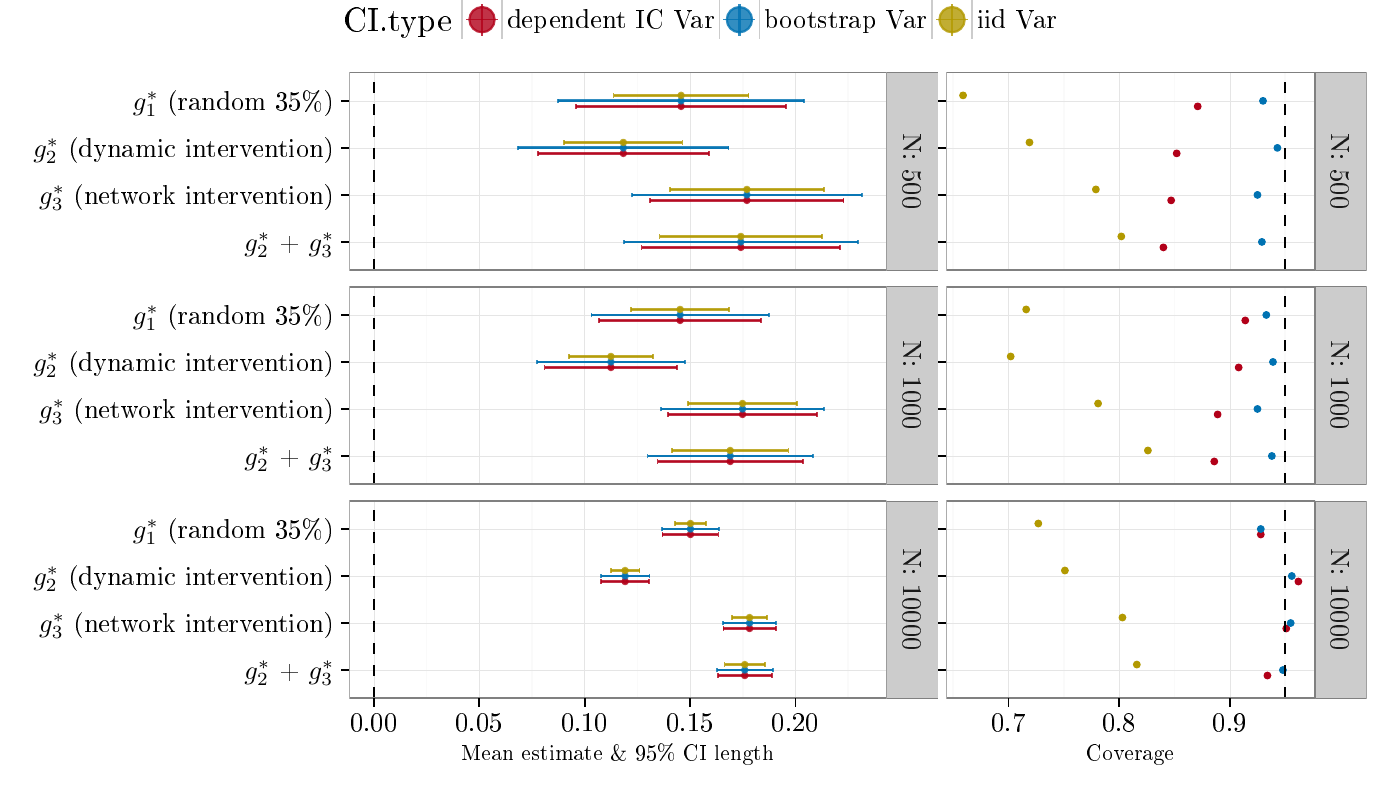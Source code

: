 % Created by tikzDevice version 0.8.1 on 2016-04-19 14:17:15
% !TEX encoding = UTF-8 Unicode
\documentclass[english]{article}
\nonstopmode

\usepackage{tikz}

\usepackage[active,tightpage,psfixbb]{preview}

\PreviewEnvironment{pgfpicture}

\setlength\PreviewBorder{0pt}

\newcommand{\SweaveOpts}[1]{}  % do not interfere with LaTeX
\newcommand{\SweaveInput}[1]{} % because they are not real TeX commands
\newcommand{\Sexpr}[1]{}       % will only be parsed by R

 % \documentclass[a4paper]{article}
\usepackage[T1]{fontenc}
\usepackage[latin9]{inputenc} % \usepackage[utf8]{inputenc}
\usepackage{geometry}
% \geometry{verbose,tmargin=2cm,bmargin=2cm,lmargin=3cm,rmargin=3cm}
\usepackage{amsthm, amsmath,amssymb} % ,amsfonts
\usepackage{setspace}
\usepackage{esint}
\usepackage[authoryear]{natbib}
\onehalfspacing

\makeatletter
\usepackage{authblk}
\usepackage[multiple]{footmisc}
\usepackage{pdflscape}
\usepackage{booktabs}

% \usepackage{jheppub}
%%\usepackage[round]{natbib}
\usepackage[colorlinks=true,urlcolor=blue]{hyperref}
\usepackage{graphicx}
\usepackage{pdflscape}
\usepackage{color}
\usepackage{float}

\definecolor{blue}{rgb}{.2,.2,.7}
\definecolor{red}{rgb}{.7,.2,.2}
\definecolor{green}{rgb}{0,.6,.3}
\definecolor{gray}{rgb}{0.45,0.45,0.45}
\newcommand{\btext}[1]{\textcolor{blue}{#1}}
\newcommand{\rtext}[1]{\textcolor{red}{#1}}
\newcommand{\gtext}[1]{\textcolor{green}{#1}}
\newcommand{\wtext}[1]{\textcolor{white}{#1}}
\newcommand{\old}[1]{\textcolor{gray}{#1}}
\definecolor{gray90}{RGB}{229,229,229}
\definecolor{gray77}{RGB}{196,196,196}
\definecolor{gray60}{RGB}{153,153,153}

\renewcommand{\thefootnote}{\alph{footnote}}
%%\newcommand{\acronym}[1]{\textsc{#1}}
%%\newcommand{\class}[1]{\mbox{\textsf{#1}}}
\newcommand{\code}[1]{\mbox{\texttt{#1}}}
\newcommand{\pkg}[1]{{\normalfont\fontseries{b}\selectfont #1}}
\newcommand{\proglang}[1]{\textsf{#1}}

\newcommand\XOR{\mathbin{\char`\^}}
\newcommand\independent{\protect\mathpalette{\protect\independenT}{\perp}}
\def\independenT#1#2{\mathrel{\rlap{$#1#2$}\mkern2mu{#1#2}}}

\theoremstyle{plain}
\newtheorem*{thm*}{\protect\theoremname}
\theoremstyle{plain}
\newtheorem*{lem*}{\protect\lemmaname}

\makeatother
\usepackage{babel}
\providecommand{\lemmaname}{Lemma}
\providecommand{\theoremname}{Theorem}


%\VignetteEngine{knitr::knitr}
%\VignetteIndexEntry{Introduction}



\begin{document}

\begin{tikzpicture}[x=1pt,y=1pt]
\definecolor{fillColor}{RGB}{255,255,255}
\path[use as bounding box,fill=fillColor,fill opacity=0.00] (0,0) rectangle (505.89,289.08);
\begin{scope}
\path[clip] (  0.00,  0.00) rectangle (505.89,289.08);
\definecolor{fillColor}{RGB}{255,255,255}

\path[fill=fillColor] (119.75,270.48) rectangle (386.14,293.47);
\end{scope}
\begin{scope}
\path[clip] (  0.00,  0.00) rectangle (505.89,289.08);
\definecolor{drawColor}{RGB}{0,0,0}

\node[text=drawColor,anchor=base west,inner sep=0pt, outer sep=0pt, scale=  1.20] at (124.02,277.84) {CI.type};
\end{scope}
\begin{scope}
\path[clip] (  0.00,  0.00) rectangle (505.89,289.08);
\definecolor{drawColor}{gray}{0.80}
\definecolor{fillColor}{RGB}{255,255,255}

\path[draw=drawColor,line width= 0.6pt,line join=round,line cap=round,fill=fillColor] (166.95,274.74) rectangle (181.41,289.20);
\end{scope}
\begin{scope}
\path[clip] (  0.00,  0.00) rectangle (505.89,289.08);
\definecolor{drawColor}{RGB}{178,0,25}

\path[draw=drawColor,draw opacity=0.80,line width= 1.0pt,line join=round] (174.18,276.19) -- (174.18,287.75);
\definecolor{fillColor}{RGB}{178,0,25}

\path[draw=drawColor,draw opacity=0.80,line width= 0.8pt,line join=round,line cap=round,fill=fillColor,fill opacity=0.80] (174.18,281.97) circle (  4.57);
\end{scope}
\begin{scope}
\path[clip] (  0.00,  0.00) rectangle (505.89,289.08);
\definecolor{drawColor}{RGB}{178,0,25}

\path[draw=drawColor,draw opacity=0.80,line width= 0.6pt,line join=round] (168.40,281.97) -- (179.96,281.97);
\end{scope}
\begin{scope}
\path[clip] (  0.00,  0.00) rectangle (505.89,289.08);
\definecolor{drawColor}{gray}{0.80}
\definecolor{fillColor}{RGB}{255,255,255}

\path[draw=drawColor,line width= 0.6pt,line join=round,line cap=round,fill=fillColor] (259.96,274.74) rectangle (274.42,289.20);
\end{scope}
\begin{scope}
\path[clip] (  0.00,  0.00) rectangle (505.89,289.08);
\definecolor{drawColor}{RGB}{0,114,178}

\path[draw=drawColor,draw opacity=0.80,line width= 1.0pt,line join=round] (267.19,276.19) -- (267.19,287.75);
\definecolor{fillColor}{RGB}{0,114,178}

\path[draw=drawColor,draw opacity=0.80,line width= 0.8pt,line join=round,line cap=round,fill=fillColor,fill opacity=0.80] (267.19,281.97) circle (  4.57);
\end{scope}
\begin{scope}
\path[clip] (  0.00,  0.00) rectangle (505.89,289.08);
\definecolor{drawColor}{RGB}{0,114,178}

\path[draw=drawColor,draw opacity=0.80,line width= 0.6pt,line join=round] (261.41,281.97) -- (272.97,281.97);
\end{scope}
\begin{scope}
\path[clip] (  0.00,  0.00) rectangle (505.89,289.08);
\definecolor{drawColor}{gray}{0.80}
\definecolor{fillColor}{RGB}{255,255,255}

\path[draw=drawColor,line width= 0.6pt,line join=round,line cap=round,fill=fillColor] (336.79,274.74) rectangle (351.25,289.20);
\end{scope}
\begin{scope}
\path[clip] (  0.00,  0.00) rectangle (505.89,289.08);
\definecolor{drawColor}{RGB}{178,153,0}

\path[draw=drawColor,draw opacity=0.80,line width= 1.0pt,line join=round] (344.02,276.19) -- (344.02,287.75);
\definecolor{fillColor}{RGB}{178,153,0}

\path[draw=drawColor,draw opacity=0.80,line width= 0.8pt,line join=round,line cap=round,fill=fillColor,fill opacity=0.80] (344.02,281.97) circle (  4.57);
\end{scope}
\begin{scope}
\path[clip] (  0.00,  0.00) rectangle (505.89,289.08);
\definecolor{drawColor}{RGB}{178,153,0}

\path[draw=drawColor,draw opacity=0.80,line width= 0.6pt,line join=round] (338.24,281.97) -- (349.80,281.97);
\end{scope}
\begin{scope}
\path[clip] (  0.00,  0.00) rectangle (505.89,289.08);
\definecolor{drawColor}{RGB}{0,0,0}

\node[text=drawColor,anchor=base west,inner sep=0pt, outer sep=0pt, scale=  0.96] at (183.22,278.67) {dependent IC Var};
\end{scope}
\begin{scope}
\path[clip] (  0.00,  0.00) rectangle (505.89,289.08);
\definecolor{drawColor}{RGB}{0,0,0}

\node[text=drawColor,anchor=base west,inner sep=0pt, outer sep=0pt, scale=  0.96] at (276.23,278.67) {bootstrap Var};
\end{scope}
\begin{scope}
\path[clip] (  0.00,  0.00) rectangle (505.89,289.08);
\definecolor{drawColor}{RGB}{0,0,0}

\node[text=drawColor,anchor=base west,inner sep=0pt, outer sep=0pt, scale=  0.96] at (353.05,278.67) {iid Var};
\end{scope}
\begin{scope}
\path[clip] (  0.00,  0.00) rectangle (338.95,274.86);
\definecolor{drawColor}{RGB}{255,255,255}
\definecolor{fillColor}{RGB}{255,255,255}

\path[draw=drawColor,line width= 0.6pt,line join=round,line cap=round,fill=fillColor] (  0.00,  0.00) rectangle (338.95,274.86);
\end{scope}
\begin{scope}
\path[clip] (126.25,191.47) rectangle (320.33,262.82);
\definecolor{fillColor}{RGB}{255,255,255}

\path[fill=fillColor] (126.25,191.47) rectangle (320.33,262.82);
\definecolor{drawColor}{gray}{0.98}

\path[draw=drawColor,line width= 0.6pt,line join=round] (154.12,191.47) --
	(154.12,262.82);

\path[draw=drawColor,line width= 0.6pt,line join=round] (192.22,191.47) --
	(192.22,262.82);

\path[draw=drawColor,line width= 0.6pt,line join=round] (230.32,191.47) --
	(230.32,262.82);

\path[draw=drawColor,line width= 0.6pt,line join=round] (268.41,191.47) --
	(268.41,262.82);

\path[draw=drawColor,line width= 0.6pt,line join=round] (306.51,191.47) --
	(306.51,262.82);
\definecolor{drawColor}{gray}{0.90}

\path[draw=drawColor,line width= 0.2pt,line join=round] (126.25,201.66) --
	(320.33,201.66);

\path[draw=drawColor,line width= 0.2pt,line join=round] (126.25,218.65) --
	(320.33,218.65);

\path[draw=drawColor,line width= 0.2pt,line join=round] (126.25,235.64) --
	(320.33,235.64);

\path[draw=drawColor,line width= 0.2pt,line join=round] (126.25,252.63) --
	(320.33,252.63);

\path[draw=drawColor,line width= 0.2pt,line join=round] (135.07,191.47) --
	(135.07,262.82);

\path[draw=drawColor,line width= 0.2pt,line join=round] (173.17,191.47) --
	(173.17,262.82);

\path[draw=drawColor,line width= 0.2pt,line join=round] (211.27,191.47) --
	(211.27,262.82);

\path[draw=drawColor,line width= 0.2pt,line join=round] (249.36,191.47) --
	(249.36,262.82);

\path[draw=drawColor,line width= 0.2pt,line join=round] (287.46,191.47) --
	(287.46,262.82);
\definecolor{drawColor}{RGB}{178,0,25}

\path[draw=drawColor,draw opacity=0.80,line width= 1.0pt,line join=round] (231.86,199.68) -- (303.51,199.68);
\definecolor{drawColor}{RGB}{0,114,178}

\path[draw=drawColor,draw opacity=0.80,line width= 1.0pt,line join=round] (225.43,201.66) -- (309.95,201.66);
\definecolor{drawColor}{RGB}{178,153,0}

\path[draw=drawColor,draw opacity=0.80,line width= 1.0pt,line join=round] (238.32,203.64) -- (297.06,203.64);
\definecolor{drawColor}{RGB}{178,0,25}

\path[draw=drawColor,draw opacity=0.80,line width= 1.0pt,line join=round] (234.94,216.67) -- (304.85,216.67);
\definecolor{drawColor}{RGB}{0,114,178}

\path[draw=drawColor,draw opacity=0.80,line width= 1.0pt,line join=round] (228.27,218.65) -- (311.51,218.65);
\definecolor{drawColor}{RGB}{178,153,0}

\path[draw=drawColor,draw opacity=0.80,line width= 1.0pt,line join=round] (242.12,220.63) -- (297.66,220.63);
\definecolor{drawColor}{RGB}{178,0,25}

\path[draw=drawColor,draw opacity=0.80,line width= 1.0pt,line join=round] (194.36,233.65) -- (256.11,233.65);
\definecolor{drawColor}{RGB}{0,114,178}

\path[draw=drawColor,draw opacity=0.80,line width= 1.0pt,line join=round] (187.21,235.64) -- (263.26,235.64);
\definecolor{drawColor}{RGB}{178,153,0}

\path[draw=drawColor,draw opacity=0.80,line width= 1.0pt,line join=round] (203.91,237.62) -- (246.57,237.62);
\definecolor{drawColor}{RGB}{178,0,25}

\path[draw=drawColor,draw opacity=0.80,line width= 1.0pt,line join=round] (208.19,250.64) -- (284.03,250.64);
\definecolor{drawColor}{RGB}{0,114,178}

\path[draw=drawColor,draw opacity=0.80,line width= 1.0pt,line join=round] (201.62,252.63) -- (290.60,252.63);
\definecolor{drawColor}{RGB}{178,153,0}

\path[draw=drawColor,draw opacity=0.80,line width= 1.0pt,line join=round] (221.72,254.61) -- (270.50,254.61);
\definecolor{drawColor}{RGB}{178,0,25}
\definecolor{fillColor}{RGB}{178,0,25}

\path[draw=drawColor,draw opacity=0.80,line width= 0.8pt,line join=round,line cap=round,fill=fillColor,fill opacity=0.80] (267.69,199.68) circle (  0.95);
\definecolor{drawColor}{RGB}{0,114,178}
\definecolor{fillColor}{RGB}{0,114,178}

\path[draw=drawColor,draw opacity=0.80,line width= 0.8pt,line join=round,line cap=round,fill=fillColor,fill opacity=0.80] (267.69,201.66) circle (  0.95);
\definecolor{drawColor}{RGB}{178,153,0}
\definecolor{fillColor}{RGB}{178,153,0}

\path[draw=drawColor,draw opacity=0.80,line width= 0.8pt,line join=round,line cap=round,fill=fillColor,fill opacity=0.80] (267.69,203.64) circle (  0.95);
\definecolor{drawColor}{RGB}{178,0,25}
\definecolor{fillColor}{RGB}{178,0,25}

\path[draw=drawColor,draw opacity=0.80,line width= 0.8pt,line join=round,line cap=round,fill=fillColor,fill opacity=0.80] (269.89,216.67) circle (  0.95);
\definecolor{drawColor}{RGB}{0,114,178}
\definecolor{fillColor}{RGB}{0,114,178}

\path[draw=drawColor,draw opacity=0.80,line width= 0.8pt,line join=round,line cap=round,fill=fillColor,fill opacity=0.80] (269.89,218.65) circle (  0.95);
\definecolor{drawColor}{RGB}{178,153,0}
\definecolor{fillColor}{RGB}{178,153,0}

\path[draw=drawColor,draw opacity=0.80,line width= 0.8pt,line join=round,line cap=round,fill=fillColor,fill opacity=0.80] (269.89,220.63) circle (  0.95);
\definecolor{drawColor}{RGB}{178,0,25}
\definecolor{fillColor}{RGB}{178,0,25}

\path[draw=drawColor,draw opacity=0.80,line width= 0.8pt,line join=round,line cap=round,fill=fillColor,fill opacity=0.80] (225.24,233.65) circle (  0.95);
\definecolor{drawColor}{RGB}{0,114,178}
\definecolor{fillColor}{RGB}{0,114,178}

\path[draw=drawColor,draw opacity=0.80,line width= 0.8pt,line join=round,line cap=round,fill=fillColor,fill opacity=0.80] (225.24,235.64) circle (  0.95);
\definecolor{drawColor}{RGB}{178,153,0}
\definecolor{fillColor}{RGB}{178,153,0}

\path[draw=drawColor,draw opacity=0.80,line width= 0.8pt,line join=round,line cap=round,fill=fillColor,fill opacity=0.80] (225.24,237.62) circle (  0.95);
\definecolor{drawColor}{RGB}{178,0,25}
\definecolor{fillColor}{RGB}{178,0,25}

\path[draw=drawColor,draw opacity=0.80,line width= 0.8pt,line join=round,line cap=round,fill=fillColor,fill opacity=0.80] (246.11,250.64) circle (  0.95);
\definecolor{drawColor}{RGB}{0,114,178}
\definecolor{fillColor}{RGB}{0,114,178}

\path[draw=drawColor,draw opacity=0.80,line width= 0.8pt,line join=round,line cap=round,fill=fillColor,fill opacity=0.80] (246.11,252.63) circle (  0.95);
\definecolor{drawColor}{RGB}{178,153,0}
\definecolor{fillColor}{RGB}{178,153,0}

\path[draw=drawColor,draw opacity=0.80,line width= 0.8pt,line join=round,line cap=round,fill=fillColor,fill opacity=0.80] (246.11,254.61) circle (  0.95);
\definecolor{drawColor}{RGB}{178,0,25}

\path[draw=drawColor,draw opacity=0.80,line width= 0.6pt,line join=round] (303.51,198.83) --
	(303.51,200.53);

\path[draw=drawColor,draw opacity=0.80,line width= 0.6pt,line join=round] (303.51,199.68) --
	(231.86,199.68);

\path[draw=drawColor,draw opacity=0.80,line width= 0.6pt,line join=round] (231.86,198.83) --
	(231.86,200.53);
\definecolor{drawColor}{RGB}{0,114,178}

\path[draw=drawColor,draw opacity=0.80,line width= 0.6pt,line join=round] (309.95,200.81) --
	(309.95,202.51);

\path[draw=drawColor,draw opacity=0.80,line width= 0.6pt,line join=round] (309.95,201.66) --
	(225.43,201.66);

\path[draw=drawColor,draw opacity=0.80,line width= 0.6pt,line join=round] (225.43,200.81) --
	(225.43,202.51);
\definecolor{drawColor}{RGB}{178,153,0}

\path[draw=drawColor,draw opacity=0.80,line width= 0.6pt,line join=round] (297.06,202.79) --
	(297.06,204.49);

\path[draw=drawColor,draw opacity=0.80,line width= 0.6pt,line join=round] (297.06,203.64) --
	(238.32,203.64);

\path[draw=drawColor,draw opacity=0.80,line width= 0.6pt,line join=round] (238.32,202.79) --
	(238.32,204.49);
\definecolor{drawColor}{RGB}{178,0,25}

\path[draw=drawColor,draw opacity=0.80,line width= 0.6pt,line join=round] (304.85,215.82) --
	(304.85,217.52);

\path[draw=drawColor,draw opacity=0.80,line width= 0.6pt,line join=round] (304.85,216.67) --
	(234.94,216.67);

\path[draw=drawColor,draw opacity=0.80,line width= 0.6pt,line join=round] (234.94,215.82) --
	(234.94,217.52);
\definecolor{drawColor}{RGB}{0,114,178}

\path[draw=drawColor,draw opacity=0.80,line width= 0.6pt,line join=round] (311.51,217.80) --
	(311.51,219.50);

\path[draw=drawColor,draw opacity=0.80,line width= 0.6pt,line join=round] (311.51,218.65) --
	(228.27,218.65);

\path[draw=drawColor,draw opacity=0.80,line width= 0.6pt,line join=round] (228.27,217.80) --
	(228.27,219.50);
\definecolor{drawColor}{RGB}{178,153,0}

\path[draw=drawColor,draw opacity=0.80,line width= 0.6pt,line join=round] (297.66,219.78) --
	(297.66,221.48);

\path[draw=drawColor,draw opacity=0.80,line width= 0.6pt,line join=round] (297.66,220.63) --
	(242.12,220.63);

\path[draw=drawColor,draw opacity=0.80,line width= 0.6pt,line join=round] (242.12,219.78) --
	(242.12,221.48);
\definecolor{drawColor}{RGB}{178,0,25}

\path[draw=drawColor,draw opacity=0.80,line width= 0.6pt,line join=round] (256.11,232.81) --
	(256.11,234.50);

\path[draw=drawColor,draw opacity=0.80,line width= 0.6pt,line join=round] (256.11,233.65) --
	(194.36,233.65);

\path[draw=drawColor,draw opacity=0.80,line width= 0.6pt,line join=round] (194.36,232.81) --
	(194.36,234.50);
\definecolor{drawColor}{RGB}{0,114,178}

\path[draw=drawColor,draw opacity=0.80,line width= 0.6pt,line join=round] (263.26,234.79) --
	(263.26,236.49);

\path[draw=drawColor,draw opacity=0.80,line width= 0.6pt,line join=round] (263.26,235.64) --
	(187.21,235.64);

\path[draw=drawColor,draw opacity=0.80,line width= 0.6pt,line join=round] (187.21,234.79) --
	(187.21,236.49);
\definecolor{drawColor}{RGB}{178,153,0}

\path[draw=drawColor,draw opacity=0.80,line width= 0.6pt,line join=round] (246.57,236.77) --
	(246.57,238.47);

\path[draw=drawColor,draw opacity=0.80,line width= 0.6pt,line join=round] (246.57,237.62) --
	(203.91,237.62);

\path[draw=drawColor,draw opacity=0.80,line width= 0.6pt,line join=round] (203.91,236.77) --
	(203.91,238.47);
\definecolor{drawColor}{RGB}{178,0,25}

\path[draw=drawColor,draw opacity=0.80,line width= 0.6pt,line join=round] (284.03,249.79) --
	(284.03,251.49);

\path[draw=drawColor,draw opacity=0.80,line width= 0.6pt,line join=round] (284.03,250.64) --
	(208.19,250.64);

\path[draw=drawColor,draw opacity=0.80,line width= 0.6pt,line join=round] (208.19,249.79) --
	(208.19,251.49);
\definecolor{drawColor}{RGB}{0,114,178}

\path[draw=drawColor,draw opacity=0.80,line width= 0.6pt,line join=round] (290.60,251.78) --
	(290.60,253.47);

\path[draw=drawColor,draw opacity=0.80,line width= 0.6pt,line join=round] (290.60,252.63) --
	(201.62,252.63);

\path[draw=drawColor,draw opacity=0.80,line width= 0.6pt,line join=round] (201.62,251.78) --
	(201.62,253.47);
\definecolor{drawColor}{RGB}{178,153,0}

\path[draw=drawColor,draw opacity=0.80,line width= 0.6pt,line join=round] (270.50,253.76) --
	(270.50,255.46);

\path[draw=drawColor,draw opacity=0.80,line width= 0.6pt,line join=round] (270.50,254.61) --
	(221.72,254.61);

\path[draw=drawColor,draw opacity=0.80,line width= 0.6pt,line join=round] (221.72,253.76) --
	(221.72,255.46);
\definecolor{drawColor}{RGB}{0,0,0}

\path[draw=drawColor,line width= 0.6pt,dash pattern=on 4pt off 4pt ,line join=round] (135.07,191.47) -- (135.07,262.82);
\definecolor{drawColor}{gray}{0.50}

\path[draw=drawColor,line width= 0.6pt,line join=round,line cap=round] (126.25,191.47) rectangle (320.33,262.82);
\end{scope}
\begin{scope}
\path[clip] (126.25,114.12) rectangle (320.33,185.47);
\definecolor{fillColor}{RGB}{255,255,255}

\path[fill=fillColor] (126.25,114.12) rectangle (320.33,185.47);
\definecolor{drawColor}{gray}{0.98}

\path[draw=drawColor,line width= 0.6pt,line join=round] (154.12,114.12) --
	(154.12,185.47);

\path[draw=drawColor,line width= 0.6pt,line join=round] (192.22,114.12) --
	(192.22,185.47);

\path[draw=drawColor,line width= 0.6pt,line join=round] (230.32,114.12) --
	(230.32,185.47);

\path[draw=drawColor,line width= 0.6pt,line join=round] (268.41,114.12) --
	(268.41,185.47);

\path[draw=drawColor,line width= 0.6pt,line join=round] (306.51,114.12) --
	(306.51,185.47);
\definecolor{drawColor}{gray}{0.90}

\path[draw=drawColor,line width= 0.2pt,line join=round] (126.25,124.31) --
	(320.33,124.31);

\path[draw=drawColor,line width= 0.2pt,line join=round] (126.25,141.30) --
	(320.33,141.30);

\path[draw=drawColor,line width= 0.2pt,line join=round] (126.25,158.29) --
	(320.33,158.29);

\path[draw=drawColor,line width= 0.2pt,line join=round] (126.25,175.27) --
	(320.33,175.27);

\path[draw=drawColor,line width= 0.2pt,line join=round] (135.07,114.12) --
	(135.07,185.47);

\path[draw=drawColor,line width= 0.2pt,line join=round] (173.17,114.12) --
	(173.17,185.47);

\path[draw=drawColor,line width= 0.2pt,line join=round] (211.27,114.12) --
	(211.27,185.47);

\path[draw=drawColor,line width= 0.2pt,line join=round] (249.36,114.12) --
	(249.36,185.47);

\path[draw=drawColor,line width= 0.2pt,line join=round] (287.46,114.12) --
	(287.46,185.47);
\definecolor{drawColor}{RGB}{178,0,25}

\path[draw=drawColor,draw opacity=0.80,line width= 1.0pt,line join=round] (237.63,122.33) -- (290.10,122.33);
\definecolor{drawColor}{RGB}{0,114,178}

\path[draw=drawColor,draw opacity=0.80,line width= 1.0pt,line join=round] (234.03,124.31) -- (293.70,124.31);
\definecolor{drawColor}{RGB}{178,153,0}

\path[draw=drawColor,draw opacity=0.80,line width= 1.0pt,line join=round] (242.84,126.29) -- (284.89,126.29);
\definecolor{drawColor}{RGB}{178,0,25}

\path[draw=drawColor,draw opacity=0.80,line width= 1.0pt,line join=round] (241.30,139.32) -- (295.32,139.32);
\definecolor{drawColor}{RGB}{0,114,178}

\path[draw=drawColor,draw opacity=0.80,line width= 1.0pt,line join=round] (238.84,141.30) -- (297.78,141.30);
\definecolor{drawColor}{RGB}{178,153,0}

\path[draw=drawColor,draw opacity=0.80,line width= 1.0pt,line join=round] (248.54,143.28) -- (288.08,143.28);
\definecolor{drawColor}{RGB}{178,0,25}

\path[draw=drawColor,draw opacity=0.80,line width= 1.0pt,line join=round] (196.80,156.30) -- (244.70,156.30);
\definecolor{drawColor}{RGB}{0,114,178}

\path[draw=drawColor,draw opacity=0.80,line width= 1.0pt,line join=round] (193.99,158.29) -- (247.51,158.29);
\definecolor{drawColor}{RGB}{178,153,0}

\path[draw=drawColor,draw opacity=0.80,line width= 1.0pt,line join=round] (205.65,160.27) -- (235.85,160.27);
\definecolor{drawColor}{RGB}{178,0,25}

\path[draw=drawColor,draw opacity=0.80,line width= 1.0pt,line join=round] (216.44,173.29) -- (275.08,173.29);
\definecolor{drawColor}{RGB}{0,114,178}

\path[draw=drawColor,draw opacity=0.80,line width= 1.0pt,line join=round] (213.73,175.27) -- (277.79,175.27);
\definecolor{drawColor}{RGB}{178,153,0}

\path[draw=drawColor,draw opacity=0.80,line width= 1.0pt,line join=round] (227.99,177.26) -- (263.53,177.26);
\definecolor{drawColor}{RGB}{178,0,25}
\definecolor{fillColor}{RGB}{178,0,25}

\path[draw=drawColor,draw opacity=0.80,line width= 0.8pt,line join=round,line cap=round,fill=fillColor,fill opacity=0.80] (263.86,122.33) circle (  0.95);
\definecolor{drawColor}{RGB}{0,114,178}
\definecolor{fillColor}{RGB}{0,114,178}

\path[draw=drawColor,draw opacity=0.80,line width= 0.8pt,line join=round,line cap=round,fill=fillColor,fill opacity=0.80] (263.86,124.31) circle (  0.95);
\definecolor{drawColor}{RGB}{178,153,0}
\definecolor{fillColor}{RGB}{178,153,0}

\path[draw=drawColor,draw opacity=0.80,line width= 0.8pt,line join=round,line cap=round,fill=fillColor,fill opacity=0.80] (263.86,126.29) circle (  0.95);
\definecolor{drawColor}{RGB}{178,0,25}
\definecolor{fillColor}{RGB}{178,0,25}

\path[draw=drawColor,draw opacity=0.80,line width= 0.8pt,line join=round,line cap=round,fill=fillColor,fill opacity=0.80] (268.31,139.32) circle (  0.95);
\definecolor{drawColor}{RGB}{0,114,178}
\definecolor{fillColor}{RGB}{0,114,178}

\path[draw=drawColor,draw opacity=0.80,line width= 0.8pt,line join=round,line cap=round,fill=fillColor,fill opacity=0.80] (268.31,141.30) circle (  0.95);
\definecolor{drawColor}{RGB}{178,153,0}
\definecolor{fillColor}{RGB}{178,153,0}

\path[draw=drawColor,draw opacity=0.80,line width= 0.8pt,line join=round,line cap=round,fill=fillColor,fill opacity=0.80] (268.31,143.28) circle (  0.95);
\definecolor{drawColor}{RGB}{178,0,25}
\definecolor{fillColor}{RGB}{178,0,25}

\path[draw=drawColor,draw opacity=0.80,line width= 0.8pt,line join=round,line cap=round,fill=fillColor,fill opacity=0.80] (220.75,156.30) circle (  0.95);
\definecolor{drawColor}{RGB}{0,114,178}
\definecolor{fillColor}{RGB}{0,114,178}

\path[draw=drawColor,draw opacity=0.80,line width= 0.8pt,line join=round,line cap=round,fill=fillColor,fill opacity=0.80] (220.75,158.29) circle (  0.95);
\definecolor{drawColor}{RGB}{178,153,0}
\definecolor{fillColor}{RGB}{178,153,0}

\path[draw=drawColor,draw opacity=0.80,line width= 0.8pt,line join=round,line cap=round,fill=fillColor,fill opacity=0.80] (220.75,160.27) circle (  0.95);
\definecolor{drawColor}{RGB}{178,0,25}
\definecolor{fillColor}{RGB}{178,0,25}

\path[draw=drawColor,draw opacity=0.80,line width= 0.8pt,line join=round,line cap=round,fill=fillColor,fill opacity=0.80] (245.76,173.29) circle (  0.95);
\definecolor{drawColor}{RGB}{0,114,178}
\definecolor{fillColor}{RGB}{0,114,178}

\path[draw=drawColor,draw opacity=0.80,line width= 0.8pt,line join=round,line cap=round,fill=fillColor,fill opacity=0.80] (245.76,175.27) circle (  0.95);
\definecolor{drawColor}{RGB}{178,153,0}
\definecolor{fillColor}{RGB}{178,153,0}

\path[draw=drawColor,draw opacity=0.80,line width= 0.8pt,line join=round,line cap=round,fill=fillColor,fill opacity=0.80] (245.76,177.26) circle (  0.95);
\definecolor{drawColor}{RGB}{178,0,25}

\path[draw=drawColor,draw opacity=0.80,line width= 0.6pt,line join=round] (290.10,121.48) --
	(290.10,123.18);

\path[draw=drawColor,draw opacity=0.80,line width= 0.6pt,line join=round] (290.10,122.33) --
	(237.63,122.33);

\path[draw=drawColor,draw opacity=0.80,line width= 0.6pt,line join=round] (237.63,121.48) --
	(237.63,123.18);
\definecolor{drawColor}{RGB}{0,114,178}

\path[draw=drawColor,draw opacity=0.80,line width= 0.6pt,line join=round] (293.70,123.46) --
	(293.70,125.16);

\path[draw=drawColor,draw opacity=0.80,line width= 0.6pt,line join=round] (293.70,124.31) --
	(234.03,124.31);

\path[draw=drawColor,draw opacity=0.80,line width= 0.6pt,line join=round] (234.03,123.46) --
	(234.03,125.16);
\definecolor{drawColor}{RGB}{178,153,0}

\path[draw=drawColor,draw opacity=0.80,line width= 0.6pt,line join=round] (284.89,125.44) --
	(284.89,127.14);

\path[draw=drawColor,draw opacity=0.80,line width= 0.6pt,line join=round] (284.89,126.29) --
	(242.84,126.29);

\path[draw=drawColor,draw opacity=0.80,line width= 0.6pt,line join=round] (242.84,125.44) --
	(242.84,127.14);
\definecolor{drawColor}{RGB}{178,0,25}

\path[draw=drawColor,draw opacity=0.80,line width= 0.6pt,line join=round] (295.32,138.47) --
	(295.32,140.17);

\path[draw=drawColor,draw opacity=0.80,line width= 0.6pt,line join=round] (295.32,139.32) --
	(241.30,139.32);

\path[draw=drawColor,draw opacity=0.80,line width= 0.6pt,line join=round] (241.30,138.47) --
	(241.30,140.17);
\definecolor{drawColor}{RGB}{0,114,178}

\path[draw=drawColor,draw opacity=0.80,line width= 0.6pt,line join=round] (297.78,140.45) --
	(297.78,142.15);

\path[draw=drawColor,draw opacity=0.80,line width= 0.6pt,line join=round] (297.78,141.30) --
	(238.84,141.30);

\path[draw=drawColor,draw opacity=0.80,line width= 0.6pt,line join=round] (238.84,140.45) --
	(238.84,142.15);
\definecolor{drawColor}{RGB}{178,153,0}

\path[draw=drawColor,draw opacity=0.80,line width= 0.6pt,line join=round] (288.08,142.43) --
	(288.08,144.13);

\path[draw=drawColor,draw opacity=0.80,line width= 0.6pt,line join=round] (288.08,143.28) --
	(248.54,143.28);

\path[draw=drawColor,draw opacity=0.80,line width= 0.6pt,line join=round] (248.54,142.43) --
	(248.54,144.13);
\definecolor{drawColor}{RGB}{178,0,25}

\path[draw=drawColor,draw opacity=0.80,line width= 0.6pt,line join=round] (244.70,155.45) --
	(244.70,157.15);

\path[draw=drawColor,draw opacity=0.80,line width= 0.6pt,line join=round] (244.70,156.30) --
	(196.80,156.30);

\path[draw=drawColor,draw opacity=0.80,line width= 0.6pt,line join=round] (196.80,155.45) --
	(196.80,157.15);
\definecolor{drawColor}{RGB}{0,114,178}

\path[draw=drawColor,draw opacity=0.80,line width= 0.6pt,line join=round] (247.51,157.44) --
	(247.51,159.14);

\path[draw=drawColor,draw opacity=0.80,line width= 0.6pt,line join=round] (247.51,158.29) --
	(193.99,158.29);

\path[draw=drawColor,draw opacity=0.80,line width= 0.6pt,line join=round] (193.99,157.44) --
	(193.99,159.14);
\definecolor{drawColor}{RGB}{178,153,0}

\path[draw=drawColor,draw opacity=0.80,line width= 0.6pt,line join=round] (235.85,159.42) --
	(235.85,161.12);

\path[draw=drawColor,draw opacity=0.80,line width= 0.6pt,line join=round] (235.85,160.27) --
	(205.65,160.27);

\path[draw=drawColor,draw opacity=0.80,line width= 0.6pt,line join=round] (205.65,159.42) --
	(205.65,161.12);
\definecolor{drawColor}{RGB}{178,0,25}

\path[draw=drawColor,draw opacity=0.80,line width= 0.6pt,line join=round] (275.08,172.44) --
	(275.08,174.14);

\path[draw=drawColor,draw opacity=0.80,line width= 0.6pt,line join=round] (275.08,173.29) --
	(216.44,173.29);

\path[draw=drawColor,draw opacity=0.80,line width= 0.6pt,line join=round] (216.44,172.44) --
	(216.44,174.14);
\definecolor{drawColor}{RGB}{0,114,178}

\path[draw=drawColor,draw opacity=0.80,line width= 0.6pt,line join=round] (277.79,174.43) --
	(277.79,176.12);

\path[draw=drawColor,draw opacity=0.80,line width= 0.6pt,line join=round] (277.79,175.27) --
	(213.73,175.27);

\path[draw=drawColor,draw opacity=0.80,line width= 0.6pt,line join=round] (213.73,174.43) --
	(213.73,176.12);
\definecolor{drawColor}{RGB}{178,153,0}

\path[draw=drawColor,draw opacity=0.80,line width= 0.6pt,line join=round] (263.53,176.41) --
	(263.53,178.11);

\path[draw=drawColor,draw opacity=0.80,line width= 0.6pt,line join=round] (263.53,177.26) --
	(227.99,177.26);

\path[draw=drawColor,draw opacity=0.80,line width= 0.6pt,line join=round] (227.99,176.41) --
	(227.99,178.11);
\definecolor{drawColor}{RGB}{0,0,0}

\path[draw=drawColor,line width= 0.6pt,dash pattern=on 4pt off 4pt ,line join=round] (135.07,114.12) -- (135.07,185.47);
\definecolor{drawColor}{gray}{0.50}

\path[draw=drawColor,line width= 0.6pt,line join=round,line cap=round] (126.25,114.12) rectangle (320.33,185.47);
\end{scope}
\begin{scope}
\path[clip] (126.25, 36.77) rectangle (320.33,108.12);
\definecolor{fillColor}{RGB}{255,255,255}

\path[fill=fillColor] (126.25, 36.77) rectangle (320.33,108.12);
\definecolor{drawColor}{gray}{0.98}

\path[draw=drawColor,line width= 0.6pt,line join=round] (154.12, 36.77) --
	(154.12,108.12);

\path[draw=drawColor,line width= 0.6pt,line join=round] (192.22, 36.77) --
	(192.22,108.12);

\path[draw=drawColor,line width= 0.6pt,line join=round] (230.32, 36.77) --
	(230.32,108.12);

\path[draw=drawColor,line width= 0.6pt,line join=round] (268.41, 36.77) --
	(268.41,108.12);

\path[draw=drawColor,line width= 0.6pt,line join=round] (306.51, 36.77) --
	(306.51,108.12);
\definecolor{drawColor}{gray}{0.90}

\path[draw=drawColor,line width= 0.2pt,line join=round] (126.25, 46.96) --
	(320.33, 46.96);

\path[draw=drawColor,line width= 0.2pt,line join=round] (126.25, 63.95) --
	(320.33, 63.95);

\path[draw=drawColor,line width= 0.2pt,line join=round] (126.25, 80.94) --
	(320.33, 80.94);

\path[draw=drawColor,line width= 0.2pt,line join=round] (126.25, 97.92) --
	(320.33, 97.92);

\path[draw=drawColor,line width= 0.2pt,line join=round] (135.07, 36.77) --
	(135.07,108.12);

\path[draw=drawColor,line width= 0.2pt,line join=round] (173.17, 36.77) --
	(173.17,108.12);

\path[draw=drawColor,line width= 0.2pt,line join=round] (211.27, 36.77) --
	(211.27,108.12);

\path[draw=drawColor,line width= 0.2pt,line join=round] (249.36, 36.77) --
	(249.36,108.12);

\path[draw=drawColor,line width= 0.2pt,line join=round] (287.46, 36.77) --
	(287.46,108.12);
\definecolor{drawColor}{RGB}{178,0,25}

\path[draw=drawColor,draw opacity=0.80,line width= 1.0pt,line join=round] (259.38, 44.98) -- (278.84, 44.98);
\definecolor{drawColor}{RGB}{0,114,178}

\path[draw=drawColor,draw opacity=0.80,line width= 1.0pt,line join=round] (259.01, 46.96) -- (279.21, 46.96);
\definecolor{drawColor}{RGB}{178,153,0}

\path[draw=drawColor,draw opacity=0.80,line width= 1.0pt,line join=round] (261.84, 48.94) -- (276.37, 48.94);
\definecolor{drawColor}{RGB}{178,0,25}

\path[draw=drawColor,draw opacity=0.80,line width= 1.0pt,line join=round] (261.39, 61.97) -- (280.33, 61.97);
\definecolor{drawColor}{RGB}{0,114,178}

\path[draw=drawColor,draw opacity=0.80,line width= 1.0pt,line join=round] (261.30, 63.95) -- (280.43, 63.95);
\definecolor{drawColor}{RGB}{178,153,0}

\path[draw=drawColor,draw opacity=0.80,line width= 1.0pt,line join=round] (264.54, 65.93) -- (277.19, 65.93);
\definecolor{drawColor}{RGB}{178,0,25}

\path[draw=drawColor,draw opacity=0.80,line width= 1.0pt,line join=round] (217.22, 78.95) -- (234.54, 78.95);
\definecolor{drawColor}{RGB}{0,114,178}

\path[draw=drawColor,draw opacity=0.80,line width= 1.0pt,line join=round] (217.05, 80.94) -- (234.71, 80.94);
\definecolor{drawColor}{RGB}{178,153,0}

\path[draw=drawColor,draw opacity=0.80,line width= 1.0pt,line join=round] (220.67, 82.92) -- (231.09, 82.92);
\definecolor{drawColor}{RGB}{178,0,25}

\path[draw=drawColor,draw opacity=0.80,line width= 1.0pt,line join=round] (239.36, 95.94) -- (259.62, 95.94);
\definecolor{drawColor}{RGB}{0,114,178}

\path[draw=drawColor,draw opacity=0.80,line width= 1.0pt,line join=round] (239.26, 97.92) -- (259.72, 97.92);
\definecolor{drawColor}{RGB}{178,153,0}

\path[draw=drawColor,draw opacity=0.80,line width= 1.0pt,line join=round] (243.87, 99.91) -- (255.10, 99.91);
\definecolor{drawColor}{RGB}{178,0,25}
\definecolor{fillColor}{RGB}{178,0,25}

\path[draw=drawColor,draw opacity=0.80,line width= 0.8pt,line join=round,line cap=round,fill=fillColor,fill opacity=0.80] (269.11, 44.98) circle (  0.95);
\definecolor{drawColor}{RGB}{0,114,178}
\definecolor{fillColor}{RGB}{0,114,178}

\path[draw=drawColor,draw opacity=0.80,line width= 0.8pt,line join=round,line cap=round,fill=fillColor,fill opacity=0.80] (269.11, 46.96) circle (  0.95);
\definecolor{drawColor}{RGB}{178,153,0}
\definecolor{fillColor}{RGB}{178,153,0}

\path[draw=drawColor,draw opacity=0.80,line width= 0.8pt,line join=round,line cap=round,fill=fillColor,fill opacity=0.80] (269.11, 48.94) circle (  0.95);
\definecolor{drawColor}{RGB}{178,0,25}
\definecolor{fillColor}{RGB}{178,0,25}

\path[draw=drawColor,draw opacity=0.80,line width= 0.8pt,line join=round,line cap=round,fill=fillColor,fill opacity=0.80] (270.86, 61.97) circle (  0.95);
\definecolor{drawColor}{RGB}{0,114,178}
\definecolor{fillColor}{RGB}{0,114,178}

\path[draw=drawColor,draw opacity=0.80,line width= 0.8pt,line join=round,line cap=round,fill=fillColor,fill opacity=0.80] (270.86, 63.95) circle (  0.95);
\definecolor{drawColor}{RGB}{178,153,0}
\definecolor{fillColor}{RGB}{178,153,0}

\path[draw=drawColor,draw opacity=0.80,line width= 0.8pt,line join=round,line cap=round,fill=fillColor,fill opacity=0.80] (270.86, 65.93) circle (  0.95);
\definecolor{drawColor}{RGB}{178,0,25}
\definecolor{fillColor}{RGB}{178,0,25}

\path[draw=drawColor,draw opacity=0.80,line width= 0.8pt,line join=round,line cap=round,fill=fillColor,fill opacity=0.80] (225.88, 78.95) circle (  0.95);
\definecolor{drawColor}{RGB}{0,114,178}
\definecolor{fillColor}{RGB}{0,114,178}

\path[draw=drawColor,draw opacity=0.80,line width= 0.8pt,line join=round,line cap=round,fill=fillColor,fill opacity=0.80] (225.88, 80.94) circle (  0.95);
\definecolor{drawColor}{RGB}{178,153,0}
\definecolor{fillColor}{RGB}{178,153,0}

\path[draw=drawColor,draw opacity=0.80,line width= 0.8pt,line join=round,line cap=round,fill=fillColor,fill opacity=0.80] (225.88, 82.92) circle (  0.95);
\definecolor{drawColor}{RGB}{178,0,25}
\definecolor{fillColor}{RGB}{178,0,25}

\path[draw=drawColor,draw opacity=0.80,line width= 0.8pt,line join=round,line cap=round,fill=fillColor,fill opacity=0.80] (249.49, 95.94) circle (  0.95);
\definecolor{drawColor}{RGB}{0,114,178}
\definecolor{fillColor}{RGB}{0,114,178}

\path[draw=drawColor,draw opacity=0.80,line width= 0.8pt,line join=round,line cap=round,fill=fillColor,fill opacity=0.80] (249.49, 97.92) circle (  0.95);
\definecolor{drawColor}{RGB}{178,153,0}
\definecolor{fillColor}{RGB}{178,153,0}

\path[draw=drawColor,draw opacity=0.80,line width= 0.8pt,line join=round,line cap=round,fill=fillColor,fill opacity=0.80] (249.49, 99.91) circle (  0.95);
\definecolor{drawColor}{RGB}{178,0,25}

\path[draw=drawColor,draw opacity=0.80,line width= 0.6pt,line join=round] (278.84, 44.13) --
	(278.84, 45.83);

\path[draw=drawColor,draw opacity=0.80,line width= 0.6pt,line join=round] (278.84, 44.98) --
	(259.38, 44.98);

\path[draw=drawColor,draw opacity=0.80,line width= 0.6pt,line join=round] (259.38, 44.13) --
	(259.38, 45.83);
\definecolor{drawColor}{RGB}{0,114,178}

\path[draw=drawColor,draw opacity=0.80,line width= 0.6pt,line join=round] (279.21, 46.11) --
	(279.21, 47.81);

\path[draw=drawColor,draw opacity=0.80,line width= 0.6pt,line join=round] (279.21, 46.96) --
	(259.01, 46.96);

\path[draw=drawColor,draw opacity=0.80,line width= 0.6pt,line join=round] (259.01, 46.11) --
	(259.01, 47.81);
\definecolor{drawColor}{RGB}{178,153,0}

\path[draw=drawColor,draw opacity=0.80,line width= 0.6pt,line join=round] (276.37, 48.09) --
	(276.37, 49.79);

\path[draw=drawColor,draw opacity=0.80,line width= 0.6pt,line join=round] (276.37, 48.94) --
	(261.84, 48.94);

\path[draw=drawColor,draw opacity=0.80,line width= 0.6pt,line join=round] (261.84, 48.09) --
	(261.84, 49.79);
\definecolor{drawColor}{RGB}{178,0,25}

\path[draw=drawColor,draw opacity=0.80,line width= 0.6pt,line join=round] (280.33, 61.12) --
	(280.33, 62.82);

\path[draw=drawColor,draw opacity=0.80,line width= 0.6pt,line join=round] (280.33, 61.97) --
	(261.39, 61.97);

\path[draw=drawColor,draw opacity=0.80,line width= 0.6pt,line join=round] (261.39, 61.12) --
	(261.39, 62.82);
\definecolor{drawColor}{RGB}{0,114,178}

\path[draw=drawColor,draw opacity=0.80,line width= 0.6pt,line join=round] (280.43, 63.10) --
	(280.43, 64.80);

\path[draw=drawColor,draw opacity=0.80,line width= 0.6pt,line join=round] (280.43, 63.95) --
	(261.30, 63.95);

\path[draw=drawColor,draw opacity=0.80,line width= 0.6pt,line join=round] (261.30, 63.10) --
	(261.30, 64.80);
\definecolor{drawColor}{RGB}{178,153,0}

\path[draw=drawColor,draw opacity=0.80,line width= 0.6pt,line join=round] (277.19, 65.08) --
	(277.19, 66.78);

\path[draw=drawColor,draw opacity=0.80,line width= 0.6pt,line join=round] (277.19, 65.93) --
	(264.54, 65.93);

\path[draw=drawColor,draw opacity=0.80,line width= 0.6pt,line join=round] (264.54, 65.08) --
	(264.54, 66.78);
\definecolor{drawColor}{RGB}{178,0,25}

\path[draw=drawColor,draw opacity=0.80,line width= 0.6pt,line join=round] (234.54, 78.10) --
	(234.54, 79.80);

\path[draw=drawColor,draw opacity=0.80,line width= 0.6pt,line join=round] (234.54, 78.95) --
	(217.22, 78.95);

\path[draw=drawColor,draw opacity=0.80,line width= 0.6pt,line join=round] (217.22, 78.10) --
	(217.22, 79.80);
\definecolor{drawColor}{RGB}{0,114,178}

\path[draw=drawColor,draw opacity=0.80,line width= 0.6pt,line join=round] (234.71, 80.09) --
	(234.71, 81.79);

\path[draw=drawColor,draw opacity=0.80,line width= 0.6pt,line join=round] (234.71, 80.94) --
	(217.05, 80.94);

\path[draw=drawColor,draw opacity=0.80,line width= 0.6pt,line join=round] (217.05, 80.09) --
	(217.05, 81.79);
\definecolor{drawColor}{RGB}{178,153,0}

\path[draw=drawColor,draw opacity=0.80,line width= 0.6pt,line join=round] (231.09, 82.07) --
	(231.09, 83.77);

\path[draw=drawColor,draw opacity=0.80,line width= 0.6pt,line join=round] (231.09, 82.92) --
	(220.67, 82.92);

\path[draw=drawColor,draw opacity=0.80,line width= 0.6pt,line join=round] (220.67, 82.07) --
	(220.67, 83.77);
\definecolor{drawColor}{RGB}{178,0,25}

\path[draw=drawColor,draw opacity=0.80,line width= 0.6pt,line join=round] (259.62, 95.09) --
	(259.62, 96.79);

\path[draw=drawColor,draw opacity=0.80,line width= 0.6pt,line join=round] (259.62, 95.94) --
	(239.36, 95.94);

\path[draw=drawColor,draw opacity=0.80,line width= 0.6pt,line join=round] (239.36, 95.09) --
	(239.36, 96.79);
\definecolor{drawColor}{RGB}{0,114,178}

\path[draw=drawColor,draw opacity=0.80,line width= 0.6pt,line join=round] (259.72, 97.07) --
	(259.72, 98.77);

\path[draw=drawColor,draw opacity=0.80,line width= 0.6pt,line join=round] (259.72, 97.92) --
	(239.26, 97.92);

\path[draw=drawColor,draw opacity=0.80,line width= 0.6pt,line join=round] (239.26, 97.07) --
	(239.26, 98.77);
\definecolor{drawColor}{RGB}{178,153,0}

\path[draw=drawColor,draw opacity=0.80,line width= 0.6pt,line join=round] (255.10, 99.06) --
	(255.10,100.76);

\path[draw=drawColor,draw opacity=0.80,line width= 0.6pt,line join=round] (255.10, 99.91) --
	(243.87, 99.91);

\path[draw=drawColor,draw opacity=0.80,line width= 0.6pt,line join=round] (243.87, 99.06) --
	(243.87,100.76);
\definecolor{drawColor}{RGB}{0,0,0}

\path[draw=drawColor,line width= 0.6pt,dash pattern=on 4pt off 4pt ,line join=round] (135.07, 36.77) -- (135.07,108.12);
\definecolor{drawColor}{gray}{0.50}

\path[draw=drawColor,line width= 0.6pt,line join=round,line cap=round] (126.25, 36.77) rectangle (320.33,108.12);
\end{scope}
\begin{scope}
\path[clip] (  0.00,  0.00) rectangle (505.89,289.08);
\definecolor{drawColor}{RGB}{0,0,0}

\node[text=drawColor,anchor=base east,inner sep=0pt, outer sep=0pt, scale=  0.96] at (120.85,198.35) {$g^*_2$ + $g^*_3$};

\node[text=drawColor,anchor=base east,inner sep=0pt, outer sep=0pt, scale=  0.96] at (120.85,215.34) {$g^*_3$ (network intervention)};

\node[text=drawColor,anchor=base east,inner sep=0pt, outer sep=0pt, scale=  0.96] at (120.85,232.33) {$g^*_2$ (dynamic intervention)};

\node[text=drawColor,anchor=base east,inner sep=0pt, outer sep=0pt, scale=  0.96] at (120.85,249.32) {$g^*_1$ (random 35\%)};
\end{scope}
\begin{scope}
\path[clip] (  0.00,  0.00) rectangle (505.89,289.08);
\definecolor{drawColor}{RGB}{0,0,0}

\path[draw=drawColor,line width= 0.6pt,line join=round] (123.25,201.66) --
	(126.25,201.66);

\path[draw=drawColor,line width= 0.6pt,line join=round] (123.25,218.65) --
	(126.25,218.65);

\path[draw=drawColor,line width= 0.6pt,line join=round] (123.25,235.64) --
	(126.25,235.64);

\path[draw=drawColor,line width= 0.6pt,line join=round] (123.25,252.63) --
	(126.25,252.63);
\end{scope}
\begin{scope}
\path[clip] (  0.00,  0.00) rectangle (505.89,289.08);
\definecolor{drawColor}{RGB}{0,0,0}

\node[text=drawColor,anchor=base east,inner sep=0pt, outer sep=0pt, scale=  0.96] at (120.85,121.00) {$g^*_2$ + $g^*_3$};

\node[text=drawColor,anchor=base east,inner sep=0pt, outer sep=0pt, scale=  0.96] at (120.85,137.99) {$g^*_3$ (network intervention)};

\node[text=drawColor,anchor=base east,inner sep=0pt, outer sep=0pt, scale=  0.96] at (120.85,154.98) {$g^*_2$ (dynamic intervention)};

\node[text=drawColor,anchor=base east,inner sep=0pt, outer sep=0pt, scale=  0.96] at (120.85,171.97) {$g^*_1$ (random 35\%)};
\end{scope}
\begin{scope}
\path[clip] (  0.00,  0.00) rectangle (505.89,289.08);
\definecolor{drawColor}{RGB}{0,0,0}

\path[draw=drawColor,line width= 0.6pt,line join=round] (123.25,124.31) --
	(126.25,124.31);

\path[draw=drawColor,line width= 0.6pt,line join=round] (123.25,141.30) --
	(126.25,141.30);

\path[draw=drawColor,line width= 0.6pt,line join=round] (123.25,158.29) --
	(126.25,158.29);

\path[draw=drawColor,line width= 0.6pt,line join=round] (123.25,175.27) --
	(126.25,175.27);
\end{scope}
\begin{scope}
\path[clip] (  0.00,  0.00) rectangle (505.89,289.08);
\definecolor{drawColor}{RGB}{0,0,0}

\node[text=drawColor,anchor=base east,inner sep=0pt, outer sep=0pt, scale=  0.96] at (120.85, 43.65) {$g^*_2$ + $g^*_3$};

\node[text=drawColor,anchor=base east,inner sep=0pt, outer sep=0pt, scale=  0.96] at (120.85, 60.64) {$g^*_3$ (network intervention)};

\node[text=drawColor,anchor=base east,inner sep=0pt, outer sep=0pt, scale=  0.96] at (120.85, 77.63) {$g^*_2$ (dynamic intervention)};

\node[text=drawColor,anchor=base east,inner sep=0pt, outer sep=0pt, scale=  0.96] at (120.85, 94.62) {$g^*_1$ (random 35\%)};
\end{scope}
\begin{scope}
\path[clip] (  0.00,  0.00) rectangle (505.89,289.08);
\definecolor{drawColor}{RGB}{0,0,0}

\path[draw=drawColor,line width= 0.6pt,line join=round] (123.25, 46.96) --
	(126.25, 46.96);

\path[draw=drawColor,line width= 0.6pt,line join=round] (123.25, 63.95) --
	(126.25, 63.95);

\path[draw=drawColor,line width= 0.6pt,line join=round] (123.25, 80.94) --
	(126.25, 80.94);

\path[draw=drawColor,line width= 0.6pt,line join=round] (123.25, 97.92) --
	(126.25, 97.92);
\end{scope}
\begin{scope}
\path[clip] (320.33,191.47) rectangle (338.95,262.82);
\definecolor{drawColor}{gray}{0.50}
\definecolor{fillColor}{gray}{0.80}

\path[draw=drawColor,line width= 0.2pt,line join=round,line cap=round,fill=fillColor] (320.33,191.47) rectangle (338.95,262.82);
\definecolor{drawColor}{gray}{0.10}

\node[text=drawColor,rotate=-90.00,anchor=base,inner sep=0pt, outer sep=0pt, scale=  0.96] at (326.33,227.14) {N: 500};
\end{scope}
\begin{scope}
\path[clip] (320.33,114.12) rectangle (338.95,185.47);
\definecolor{drawColor}{gray}{0.50}
\definecolor{fillColor}{gray}{0.80}

\path[draw=drawColor,line width= 0.2pt,line join=round,line cap=round,fill=fillColor] (320.33,114.12) rectangle (338.95,185.47);
\definecolor{drawColor}{gray}{0.10}

\node[text=drawColor,rotate=-90.00,anchor=base,inner sep=0pt, outer sep=0pt, scale=  0.96] at (326.33,149.79) {N: 1000};
\end{scope}
\begin{scope}
\path[clip] (320.33, 36.77) rectangle (338.95,108.12);
\definecolor{drawColor}{gray}{0.50}
\definecolor{fillColor}{gray}{0.80}

\path[draw=drawColor,line width= 0.2pt,line join=round,line cap=round,fill=fillColor] (320.33, 36.77) rectangle (338.95,108.12);
\definecolor{drawColor}{gray}{0.10}

\node[text=drawColor,rotate=-90.00,anchor=base,inner sep=0pt, outer sep=0pt, scale=  0.96] at (326.33, 72.44) {N: 10000};
\end{scope}
\begin{scope}
\path[clip] (  0.00,  0.00) rectangle (505.89,289.08);
\definecolor{drawColor}{RGB}{0,0,0}

\path[draw=drawColor,line width= 0.6pt,line join=round] (135.07, 33.77) --
	(135.07, 36.77);

\path[draw=drawColor,line width= 0.6pt,line join=round] (173.17, 33.77) --
	(173.17, 36.77);

\path[draw=drawColor,line width= 0.6pt,line join=round] (211.27, 33.77) --
	(211.27, 36.77);

\path[draw=drawColor,line width= 0.6pt,line join=round] (249.36, 33.77) --
	(249.36, 36.77);

\path[draw=drawColor,line width= 0.6pt,line join=round] (287.46, 33.77) --
	(287.46, 36.77);
\end{scope}
\begin{scope}
\path[clip] (  0.00,  0.00) rectangle (505.89,289.08);
\definecolor{drawColor}{RGB}{0,0,0}

\node[text=drawColor,anchor=base,inner sep=0pt, outer sep=0pt, scale=  0.96] at (135.07, 24.75) {0.00};

\node[text=drawColor,anchor=base,inner sep=0pt, outer sep=0pt, scale=  0.96] at (173.17, 24.75) {0.05};

\node[text=drawColor,anchor=base,inner sep=0pt, outer sep=0pt, scale=  0.96] at (211.27, 24.75) {0.10};

\node[text=drawColor,anchor=base,inner sep=0pt, outer sep=0pt, scale=  0.96] at (249.36, 24.75) {0.15};

\node[text=drawColor,anchor=base,inner sep=0pt, outer sep=0pt, scale=  0.96] at (287.46, 24.75) {0.20};
\end{scope}
\begin{scope}
\path[clip] (  0.00,  0.00) rectangle (505.89,289.08);
\definecolor{drawColor}{RGB}{0,0,0}

\node[text=drawColor,anchor=base,inner sep=0pt, outer sep=0pt, scale=  0.80] at (223.29, 14.45) {Mean estimate \& 95\% CI length};
\end{scope}
\begin{scope}
\path[clip] (338.95,  0.00) rectangle (505.89,274.86);
\definecolor{drawColor}{RGB}{255,255,255}
\definecolor{fillColor}{RGB}{255,255,255}

\path[draw=drawColor,line width= 0.6pt,line join=round,line cap=round,fill=fillColor] (338.95,  0.00) rectangle (505.89,274.86);
\end{scope}
\begin{scope}
\path[clip] (341.95,191.47) rectangle (475.23,262.82);
\definecolor{fillColor}{RGB}{255,255,255}

\path[fill=fillColor] (341.95,191.47) rectangle (475.23,262.82);
\definecolor{drawColor}{gray}{0.98}

\path[draw=drawColor,line width= 0.6pt,line join=round] (344.41,191.47) --
	(344.41,262.82);

\path[draw=drawColor,line width= 0.6pt,line join=round] (384.40,191.47) --
	(384.40,262.82);

\path[draw=drawColor,line width= 0.6pt,line join=round] (424.39,191.47) --
	(424.39,262.82);

\path[draw=drawColor,line width= 0.6pt,line join=round] (464.38,191.47) --
	(464.38,262.82);
\definecolor{drawColor}{gray}{0.90}

\path[draw=drawColor,line width= 0.2pt,line join=round] (341.95,201.66) --
	(475.23,201.66);

\path[draw=drawColor,line width= 0.2pt,line join=round] (341.95,218.65) --
	(475.23,218.65);

\path[draw=drawColor,line width= 0.2pt,line join=round] (341.95,235.64) --
	(475.23,235.64);

\path[draw=drawColor,line width= 0.2pt,line join=round] (341.95,252.63) --
	(475.23,252.63);

\path[draw=drawColor,line width= 0.2pt,line join=round] (364.40,191.47) --
	(364.40,262.82);

\path[draw=drawColor,line width= 0.2pt,line join=round] (404.39,191.47) --
	(404.39,262.82);

\path[draw=drawColor,line width= 0.2pt,line join=round] (444.38,191.47) --
	(444.38,262.82);
\definecolor{drawColor}{RGB}{178,0,25}
\definecolor{fillColor}{RGB}{178,0,25}

\path[draw=drawColor,line width= 0.4pt,line join=round,line cap=round,fill=fillColor] (420.39,199.68) circle (  1.21);
\definecolor{drawColor}{RGB}{0,114,178}
\definecolor{fillColor}{RGB}{0,114,178}

\path[draw=drawColor,line width= 0.4pt,line join=round,line cap=round,fill=fillColor] (455.98,201.66) circle (  1.21);
\definecolor{drawColor}{RGB}{178,153,0}
\definecolor{fillColor}{RGB}{178,153,0}

\path[draw=drawColor,line width= 0.4pt,line join=round,line cap=round,fill=fillColor] (405.19,203.64) circle (  1.21);
\definecolor{drawColor}{RGB}{178,0,25}
\definecolor{fillColor}{RGB}{178,0,25}

\path[draw=drawColor,line width= 0.4pt,line join=round,line cap=round,fill=fillColor] (423.19,216.67) circle (  1.21);
\definecolor{drawColor}{RGB}{0,114,178}
\definecolor{fillColor}{RGB}{0,114,178}

\path[draw=drawColor,line width= 0.4pt,line join=round,line cap=round,fill=fillColor] (454.38,218.65) circle (  1.21);
\definecolor{drawColor}{RGB}{178,153,0}
\definecolor{fillColor}{RGB}{178,153,0}

\path[draw=drawColor,line width= 0.4pt,line join=round,line cap=round,fill=fillColor] (395.99,220.63) circle (  1.21);
\definecolor{drawColor}{RGB}{178,0,25}
\definecolor{fillColor}{RGB}{178,0,25}

\path[draw=drawColor,line width= 0.4pt,line join=round,line cap=round,fill=fillColor] (425.19,233.65) circle (  1.21);
\definecolor{drawColor}{RGB}{0,114,178}
\definecolor{fillColor}{RGB}{0,114,178}

\path[draw=drawColor,line width= 0.4pt,line join=round,line cap=round,fill=fillColor] (461.58,235.64) circle (  1.21);
\definecolor{drawColor}{RGB}{178,153,0}
\definecolor{fillColor}{RGB}{178,153,0}

\path[draw=drawColor,line width= 0.4pt,line join=round,line cap=round,fill=fillColor] (372.00,237.62) circle (  1.21);
\definecolor{drawColor}{RGB}{178,0,25}
\definecolor{fillColor}{RGB}{178,0,25}

\path[draw=drawColor,line width= 0.4pt,line join=round,line cap=round,fill=fillColor] (432.78,250.64) circle (  1.21);
\definecolor{drawColor}{RGB}{0,114,178}
\definecolor{fillColor}{RGB}{0,114,178}

\path[draw=drawColor,line width= 0.4pt,line join=round,line cap=round,fill=fillColor] (456.38,252.63) circle (  1.21);
\definecolor{drawColor}{RGB}{178,153,0}
\definecolor{fillColor}{RGB}{178,153,0}

\path[draw=drawColor,line width= 0.4pt,line join=round,line cap=round,fill=fillColor] (348.00,254.61) circle (  1.21);
\definecolor{drawColor}{RGB}{0,0,0}

\path[draw=drawColor,line width= 0.6pt,dash pattern=on 4pt off 4pt ,line join=round] (464.38,191.47) -- (464.38,262.82);
\definecolor{drawColor}{gray}{0.50}

\path[draw=drawColor,line width= 0.6pt,line join=round,line cap=round] (341.95,191.47) rectangle (475.23,262.82);
\end{scope}
\begin{scope}
\path[clip] (341.95,114.12) rectangle (475.23,185.47);
\definecolor{fillColor}{RGB}{255,255,255}

\path[fill=fillColor] (341.95,114.12) rectangle (475.23,185.47);
\definecolor{drawColor}{gray}{0.98}

\path[draw=drawColor,line width= 0.6pt,line join=round] (344.41,114.12) --
	(344.41,185.47);

\path[draw=drawColor,line width= 0.6pt,line join=round] (384.40,114.12) --
	(384.40,185.47);

\path[draw=drawColor,line width= 0.6pt,line join=round] (424.39,114.12) --
	(424.39,185.47);

\path[draw=drawColor,line width= 0.6pt,line join=round] (464.38,114.12) --
	(464.38,185.47);
\definecolor{drawColor}{gray}{0.90}

\path[draw=drawColor,line width= 0.2pt,line join=round] (341.95,124.31) --
	(475.23,124.31);

\path[draw=drawColor,line width= 0.2pt,line join=round] (341.95,141.30) --
	(475.23,141.30);

\path[draw=drawColor,line width= 0.2pt,line join=round] (341.95,158.29) --
	(475.23,158.29);

\path[draw=drawColor,line width= 0.2pt,line join=round] (341.95,175.27) --
	(475.23,175.27);

\path[draw=drawColor,line width= 0.2pt,line join=round] (364.40,114.12) --
	(364.40,185.47);

\path[draw=drawColor,line width= 0.2pt,line join=round] (404.39,114.12) --
	(404.39,185.47);

\path[draw=drawColor,line width= 0.2pt,line join=round] (444.38,114.12) --
	(444.38,185.47);
\definecolor{drawColor}{RGB}{178,0,25}
\definecolor{fillColor}{RGB}{178,0,25}

\path[draw=drawColor,line width= 0.4pt,line join=round,line cap=round,fill=fillColor] (438.78,122.33) circle (  1.21);
\definecolor{drawColor}{RGB}{0,114,178}
\definecolor{fillColor}{RGB}{0,114,178}

\path[draw=drawColor,line width= 0.4pt,line join=round,line cap=round,fill=fillColor] (459.58,124.31) circle (  1.21);
\definecolor{drawColor}{RGB}{178,153,0}
\definecolor{fillColor}{RGB}{178,153,0}

\path[draw=drawColor,line width= 0.4pt,line join=round,line cap=round,fill=fillColor] (414.79,126.29) circle (  1.21);
\definecolor{drawColor}{RGB}{178,0,25}
\definecolor{fillColor}{RGB}{178,0,25}

\path[draw=drawColor,line width= 0.4pt,line join=round,line cap=round,fill=fillColor] (439.98,139.32) circle (  1.21);
\definecolor{drawColor}{RGB}{0,114,178}
\definecolor{fillColor}{RGB}{0,114,178}

\path[draw=drawColor,line width= 0.4pt,line join=round,line cap=round,fill=fillColor] (454.38,141.30) circle (  1.21);
\definecolor{drawColor}{RGB}{178,153,0}
\definecolor{fillColor}{RGB}{178,153,0}

\path[draw=drawColor,line width= 0.4pt,line join=round,line cap=round,fill=fillColor] (396.79,143.28) circle (  1.21);
\definecolor{drawColor}{RGB}{178,0,25}
\definecolor{fillColor}{RGB}{178,0,25}

\path[draw=drawColor,line width= 0.4pt,line join=round,line cap=round,fill=fillColor] (447.58,156.30) circle (  1.21);
\definecolor{drawColor}{RGB}{0,114,178}
\definecolor{fillColor}{RGB}{0,114,178}

\path[draw=drawColor,line width= 0.4pt,line join=round,line cap=round,fill=fillColor] (459.98,158.29) circle (  1.21);
\definecolor{drawColor}{RGB}{178,153,0}
\definecolor{fillColor}{RGB}{178,153,0}

\path[draw=drawColor,line width= 0.4pt,line join=round,line cap=round,fill=fillColor] (365.20,160.27) circle (  1.21);
\definecolor{drawColor}{RGB}{178,0,25}
\definecolor{fillColor}{RGB}{178,0,25}

\path[draw=drawColor,line width= 0.4pt,line join=round,line cap=round,fill=fillColor] (449.98,173.29) circle (  1.21);
\definecolor{drawColor}{RGB}{0,114,178}
\definecolor{fillColor}{RGB}{0,114,178}

\path[draw=drawColor,line width= 0.4pt,line join=round,line cap=round,fill=fillColor] (457.58,175.27) circle (  1.21);
\definecolor{drawColor}{RGB}{178,153,0}
\definecolor{fillColor}{RGB}{178,153,0}

\path[draw=drawColor,line width= 0.4pt,line join=round,line cap=round,fill=fillColor] (370.80,177.26) circle (  1.21);
\definecolor{drawColor}{RGB}{0,0,0}

\path[draw=drawColor,line width= 0.6pt,dash pattern=on 4pt off 4pt ,line join=round] (464.38,114.12) -- (464.38,185.47);
\definecolor{drawColor}{gray}{0.50}

\path[draw=drawColor,line width= 0.6pt,line join=round,line cap=round] (341.95,114.12) rectangle (475.23,185.47);
\end{scope}
\begin{scope}
\path[clip] (341.95, 36.77) rectangle (475.23,108.12);
\definecolor{fillColor}{RGB}{255,255,255}

\path[fill=fillColor] (341.95, 36.77) rectangle (475.23,108.12);
\definecolor{drawColor}{gray}{0.98}

\path[draw=drawColor,line width= 0.6pt,line join=round] (344.41, 36.77) --
	(344.41,108.12);

\path[draw=drawColor,line width= 0.6pt,line join=round] (384.40, 36.77) --
	(384.40,108.12);

\path[draw=drawColor,line width= 0.6pt,line join=round] (424.39, 36.77) --
	(424.39,108.12);

\path[draw=drawColor,line width= 0.6pt,line join=round] (464.38, 36.77) --
	(464.38,108.12);
\definecolor{drawColor}{gray}{0.90}

\path[draw=drawColor,line width= 0.2pt,line join=round] (341.95, 46.96) --
	(475.23, 46.96);

\path[draw=drawColor,line width= 0.2pt,line join=round] (341.95, 63.95) --
	(475.23, 63.95);

\path[draw=drawColor,line width= 0.2pt,line join=round] (341.95, 80.94) --
	(475.23, 80.94);

\path[draw=drawColor,line width= 0.2pt,line join=round] (341.95, 97.92) --
	(475.23, 97.92);

\path[draw=drawColor,line width= 0.2pt,line join=round] (364.40, 36.77) --
	(364.40,108.12);

\path[draw=drawColor,line width= 0.2pt,line join=round] (404.39, 36.77) --
	(404.39,108.12);

\path[draw=drawColor,line width= 0.2pt,line join=round] (444.38, 36.77) --
	(444.38,108.12);
\definecolor{drawColor}{RGB}{178,0,25}
\definecolor{fillColor}{RGB}{178,0,25}

\path[draw=drawColor,line width= 0.4pt,line join=round,line cap=round,fill=fillColor] (457.98, 44.98) circle (  1.21);
\definecolor{drawColor}{RGB}{0,114,178}
\definecolor{fillColor}{RGB}{0,114,178}

\path[draw=drawColor,line width= 0.4pt,line join=round,line cap=round,fill=fillColor] (463.58, 46.96) circle (  1.21);
\definecolor{drawColor}{RGB}{178,153,0}
\definecolor{fillColor}{RGB}{178,153,0}

\path[draw=drawColor,line width= 0.4pt,line join=round,line cap=round,fill=fillColor] (410.79, 48.94) circle (  1.21);
\definecolor{drawColor}{RGB}{178,0,25}
\definecolor{fillColor}{RGB}{178,0,25}

\path[draw=drawColor,line width= 0.4pt,line join=round,line cap=round,fill=fillColor] (464.78, 61.97) circle (  1.21);
\definecolor{drawColor}{RGB}{0,114,178}
\definecolor{fillColor}{RGB}{0,114,178}

\path[draw=drawColor,line width= 0.4pt,line join=round,line cap=round,fill=fillColor] (466.38, 63.95) circle (  1.21);
\definecolor{drawColor}{RGB}{178,153,0}
\definecolor{fillColor}{RGB}{178,153,0}

\path[draw=drawColor,line width= 0.4pt,line join=round,line cap=round,fill=fillColor] (405.59, 65.93) circle (  1.21);
\definecolor{drawColor}{RGB}{178,0,25}
\definecolor{fillColor}{RGB}{178,0,25}

\path[draw=drawColor,line width= 0.4pt,line join=round,line cap=round,fill=fillColor] (469.17, 78.95) circle (  1.21);
\definecolor{drawColor}{RGB}{0,114,178}
\definecolor{fillColor}{RGB}{0,114,178}

\path[draw=drawColor,line width= 0.4pt,line join=round,line cap=round,fill=fillColor] (466.78, 80.94) circle (  1.21);
\definecolor{drawColor}{RGB}{178,153,0}
\definecolor{fillColor}{RGB}{178,153,0}

\path[draw=drawColor,line width= 0.4pt,line join=round,line cap=round,fill=fillColor] (384.80, 82.92) circle (  1.21);
\definecolor{drawColor}{RGB}{178,0,25}
\definecolor{fillColor}{RGB}{178,0,25}

\path[draw=drawColor,line width= 0.4pt,line join=round,line cap=round,fill=fillColor] (455.58, 95.94) circle (  1.21);
\definecolor{drawColor}{RGB}{0,114,178}
\definecolor{fillColor}{RGB}{0,114,178}

\path[draw=drawColor,line width= 0.4pt,line join=round,line cap=round,fill=fillColor] (455.58, 97.92) circle (  1.21);
\definecolor{drawColor}{RGB}{178,153,0}
\definecolor{fillColor}{RGB}{178,153,0}

\path[draw=drawColor,line width= 0.4pt,line join=round,line cap=round,fill=fillColor] (375.20, 99.91) circle (  1.21);
\definecolor{drawColor}{RGB}{0,0,0}

\path[draw=drawColor,line width= 0.6pt,dash pattern=on 4pt off 4pt ,line join=round] (464.38, 36.77) -- (464.38,108.12);
\definecolor{drawColor}{gray}{0.50}

\path[draw=drawColor,line width= 0.6pt,line join=round,line cap=round] (341.95, 36.77) rectangle (475.23,108.12);
\end{scope}
\begin{scope}
\path[clip] (  0.00,  0.00) rectangle (505.89,289.08);
\definecolor{drawColor}{RGB}{0,0,0}

\path[draw=drawColor,line width= 0.6pt,line join=round] (338.95,201.66) --
	(341.95,201.66);

\path[draw=drawColor,line width= 0.6pt,line join=round] (338.95,218.65) --
	(341.95,218.65);

\path[draw=drawColor,line width= 0.6pt,line join=round] (338.95,235.64) --
	(341.95,235.64);

\path[draw=drawColor,line width= 0.6pt,line join=round] (338.95,252.63) --
	(341.95,252.63);
\end{scope}
\begin{scope}
\path[clip] (  0.00,  0.00) rectangle (505.89,289.08);
\definecolor{drawColor}{RGB}{0,0,0}

\path[draw=drawColor,line width= 0.6pt,line join=round] (338.95,124.31) --
	(341.95,124.31);

\path[draw=drawColor,line width= 0.6pt,line join=round] (338.95,141.30) --
	(341.95,141.30);

\path[draw=drawColor,line width= 0.6pt,line join=round] (338.95,158.29) --
	(341.95,158.29);

\path[draw=drawColor,line width= 0.6pt,line join=round] (338.95,175.27) --
	(341.95,175.27);
\end{scope}
\begin{scope}
\path[clip] (  0.00,  0.00) rectangle (505.89,289.08);
\definecolor{drawColor}{RGB}{0,0,0}

\path[draw=drawColor,line width= 0.6pt,line join=round] (338.95, 46.96) --
	(341.95, 46.96);

\path[draw=drawColor,line width= 0.6pt,line join=round] (338.95, 63.95) --
	(341.95, 63.95);

\path[draw=drawColor,line width= 0.6pt,line join=round] (338.95, 80.94) --
	(341.95, 80.94);

\path[draw=drawColor,line width= 0.6pt,line join=round] (338.95, 97.92) --
	(341.95, 97.92);
\end{scope}
\begin{scope}
\path[clip] (475.23,191.47) rectangle (493.85,262.82);
\definecolor{drawColor}{gray}{0.50}
\definecolor{fillColor}{gray}{0.80}

\path[draw=drawColor,line width= 0.2pt,line join=round,line cap=round,fill=fillColor] (475.23,191.47) rectangle (493.85,262.82);
\definecolor{drawColor}{gray}{0.10}

\node[text=drawColor,rotate=-90.00,anchor=base,inner sep=0pt, outer sep=0pt, scale=  0.96] at (481.23,227.14) {N: 500};
\end{scope}
\begin{scope}
\path[clip] (475.23,114.12) rectangle (493.85,185.47);
\definecolor{drawColor}{gray}{0.50}
\definecolor{fillColor}{gray}{0.80}

\path[draw=drawColor,line width= 0.2pt,line join=round,line cap=round,fill=fillColor] (475.23,114.12) rectangle (493.85,185.47);
\definecolor{drawColor}{gray}{0.10}

\node[text=drawColor,rotate=-90.00,anchor=base,inner sep=0pt, outer sep=0pt, scale=  0.96] at (481.23,149.79) {N: 1000};
\end{scope}
\begin{scope}
\path[clip] (475.23, 36.77) rectangle (493.85,108.12);
\definecolor{drawColor}{gray}{0.50}
\definecolor{fillColor}{gray}{0.80}

\path[draw=drawColor,line width= 0.2pt,line join=round,line cap=round,fill=fillColor] (475.23, 36.77) rectangle (493.85,108.12);
\definecolor{drawColor}{gray}{0.10}

\node[text=drawColor,rotate=-90.00,anchor=base,inner sep=0pt, outer sep=0pt, scale=  0.96] at (481.23, 72.44) {N: 10000};
\end{scope}
\begin{scope}
\path[clip] (  0.00,  0.00) rectangle (505.89,289.08);
\definecolor{drawColor}{RGB}{0,0,0}

\path[draw=drawColor,line width= 0.6pt,line join=round] (364.40, 33.77) --
	(364.40, 36.77);

\path[draw=drawColor,line width= 0.6pt,line join=round] (404.39, 33.77) --
	(404.39, 36.77);

\path[draw=drawColor,line width= 0.6pt,line join=round] (444.38, 33.77) --
	(444.38, 36.77);
\end{scope}
\begin{scope}
\path[clip] (  0.00,  0.00) rectangle (505.89,289.08);
\definecolor{drawColor}{RGB}{0,0,0}

\node[text=drawColor,anchor=base,inner sep=0pt, outer sep=0pt, scale=  0.96] at (364.40, 24.75) {0.7};

\node[text=drawColor,anchor=base,inner sep=0pt, outer sep=0pt, scale=  0.96] at (404.39, 24.75) {0.8};

\node[text=drawColor,anchor=base,inner sep=0pt, outer sep=0pt, scale=  0.96] at (444.38, 24.75) {0.9};
\end{scope}
\begin{scope}
\path[clip] (  0.00,  0.00) rectangle (505.89,289.08);
\definecolor{drawColor}{RGB}{0,0,0}

\node[text=drawColor,anchor=base,inner sep=0pt, outer sep=0pt, scale=  0.80] at (408.59, 14.45) {Coverage};
\end{scope}
\end{tikzpicture}

\end{document}
